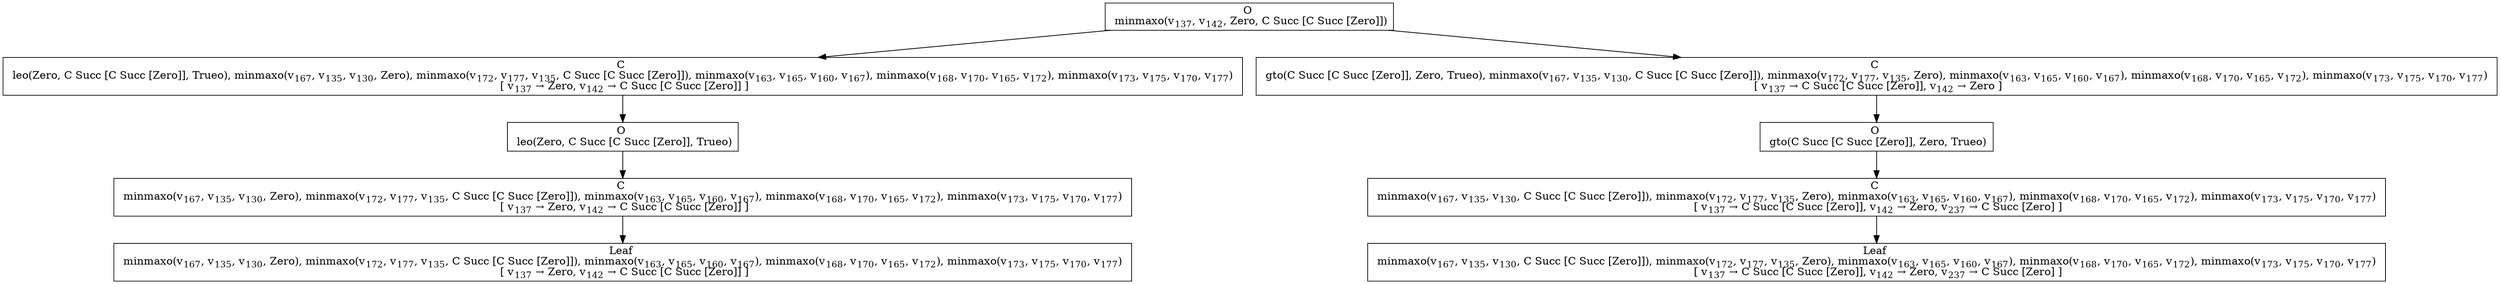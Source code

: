 digraph {
    graph [rankdir=TB
          ,bgcolor=transparent];
    node [shape=box
         ,fillcolor=white
         ,style=filled];
    0 [label=<O <BR/> minmaxo(v<SUB>137</SUB>, v<SUB>142</SUB>, Zero, C Succ [C Succ [Zero]])>];
    1 [label=<C <BR/> leo(Zero, C Succ [C Succ [Zero]], Trueo), minmaxo(v<SUB>167</SUB>, v<SUB>135</SUB>, v<SUB>130</SUB>, Zero), minmaxo(v<SUB>172</SUB>, v<SUB>177</SUB>, v<SUB>135</SUB>, C Succ [C Succ [Zero]]), minmaxo(v<SUB>163</SUB>, v<SUB>165</SUB>, v<SUB>160</SUB>, v<SUB>167</SUB>), minmaxo(v<SUB>168</SUB>, v<SUB>170</SUB>, v<SUB>165</SUB>, v<SUB>172</SUB>), minmaxo(v<SUB>173</SUB>, v<SUB>175</SUB>, v<SUB>170</SUB>, v<SUB>177</SUB>) <BR/>  [ v<SUB>137</SUB> &rarr; Zero, v<SUB>142</SUB> &rarr; C Succ [C Succ [Zero]] ] >];
    2 [label=<C <BR/> gto(C Succ [C Succ [Zero]], Zero, Trueo), minmaxo(v<SUB>167</SUB>, v<SUB>135</SUB>, v<SUB>130</SUB>, C Succ [C Succ [Zero]]), minmaxo(v<SUB>172</SUB>, v<SUB>177</SUB>, v<SUB>135</SUB>, Zero), minmaxo(v<SUB>163</SUB>, v<SUB>165</SUB>, v<SUB>160</SUB>, v<SUB>167</SUB>), minmaxo(v<SUB>168</SUB>, v<SUB>170</SUB>, v<SUB>165</SUB>, v<SUB>172</SUB>), minmaxo(v<SUB>173</SUB>, v<SUB>175</SUB>, v<SUB>170</SUB>, v<SUB>177</SUB>) <BR/>  [ v<SUB>137</SUB> &rarr; C Succ [C Succ [Zero]], v<SUB>142</SUB> &rarr; Zero ] >];
    3 [label=<O <BR/> leo(Zero, C Succ [C Succ [Zero]], Trueo)>];
    4 [label=<C <BR/> minmaxo(v<SUB>167</SUB>, v<SUB>135</SUB>, v<SUB>130</SUB>, Zero), minmaxo(v<SUB>172</SUB>, v<SUB>177</SUB>, v<SUB>135</SUB>, C Succ [C Succ [Zero]]), minmaxo(v<SUB>163</SUB>, v<SUB>165</SUB>, v<SUB>160</SUB>, v<SUB>167</SUB>), minmaxo(v<SUB>168</SUB>, v<SUB>170</SUB>, v<SUB>165</SUB>, v<SUB>172</SUB>), minmaxo(v<SUB>173</SUB>, v<SUB>175</SUB>, v<SUB>170</SUB>, v<SUB>177</SUB>) <BR/>  [ v<SUB>137</SUB> &rarr; Zero, v<SUB>142</SUB> &rarr; C Succ [C Succ [Zero]] ] >];
    5 [label=<Leaf <BR/> minmaxo(v<SUB>167</SUB>, v<SUB>135</SUB>, v<SUB>130</SUB>, Zero), minmaxo(v<SUB>172</SUB>, v<SUB>177</SUB>, v<SUB>135</SUB>, C Succ [C Succ [Zero]]), minmaxo(v<SUB>163</SUB>, v<SUB>165</SUB>, v<SUB>160</SUB>, v<SUB>167</SUB>), minmaxo(v<SUB>168</SUB>, v<SUB>170</SUB>, v<SUB>165</SUB>, v<SUB>172</SUB>), minmaxo(v<SUB>173</SUB>, v<SUB>175</SUB>, v<SUB>170</SUB>, v<SUB>177</SUB>) <BR/>  [ v<SUB>137</SUB> &rarr; Zero, v<SUB>142</SUB> &rarr; C Succ [C Succ [Zero]] ] >];
    6 [label=<O <BR/> gto(C Succ [C Succ [Zero]], Zero, Trueo)>];
    7 [label=<C <BR/> minmaxo(v<SUB>167</SUB>, v<SUB>135</SUB>, v<SUB>130</SUB>, C Succ [C Succ [Zero]]), minmaxo(v<SUB>172</SUB>, v<SUB>177</SUB>, v<SUB>135</SUB>, Zero), minmaxo(v<SUB>163</SUB>, v<SUB>165</SUB>, v<SUB>160</SUB>, v<SUB>167</SUB>), minmaxo(v<SUB>168</SUB>, v<SUB>170</SUB>, v<SUB>165</SUB>, v<SUB>172</SUB>), minmaxo(v<SUB>173</SUB>, v<SUB>175</SUB>, v<SUB>170</SUB>, v<SUB>177</SUB>) <BR/>  [ v<SUB>137</SUB> &rarr; C Succ [C Succ [Zero]], v<SUB>142</SUB> &rarr; Zero, v<SUB>237</SUB> &rarr; C Succ [Zero] ] >];
    8 [label=<Leaf <BR/> minmaxo(v<SUB>167</SUB>, v<SUB>135</SUB>, v<SUB>130</SUB>, C Succ [C Succ [Zero]]), minmaxo(v<SUB>172</SUB>, v<SUB>177</SUB>, v<SUB>135</SUB>, Zero), minmaxo(v<SUB>163</SUB>, v<SUB>165</SUB>, v<SUB>160</SUB>, v<SUB>167</SUB>), minmaxo(v<SUB>168</SUB>, v<SUB>170</SUB>, v<SUB>165</SUB>, v<SUB>172</SUB>), minmaxo(v<SUB>173</SUB>, v<SUB>175</SUB>, v<SUB>170</SUB>, v<SUB>177</SUB>) <BR/>  [ v<SUB>137</SUB> &rarr; C Succ [C Succ [Zero]], v<SUB>142</SUB> &rarr; Zero, v<SUB>237</SUB> &rarr; C Succ [Zero] ] >];
    0 -> 1 [label=""];
    0 -> 2 [label=""];
    1 -> 3 [label=""];
    2 -> 6 [label=""];
    3 -> 4 [label=""];
    4 -> 5 [label=""];
    6 -> 7 [label=""];
    7 -> 8 [label=""];
}